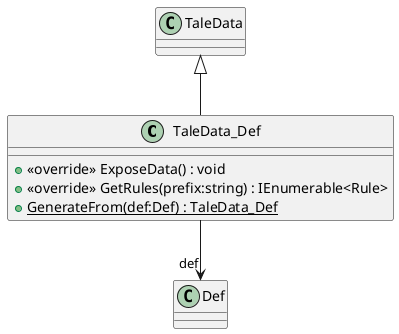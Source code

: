 @startuml
class TaleData_Def {
    + <<override>> ExposeData() : void
    + <<override>> GetRules(prefix:string) : IEnumerable<Rule>
    + {static} GenerateFrom(def:Def) : TaleData_Def
}
TaleData <|-- TaleData_Def
TaleData_Def --> "def" Def
@enduml
